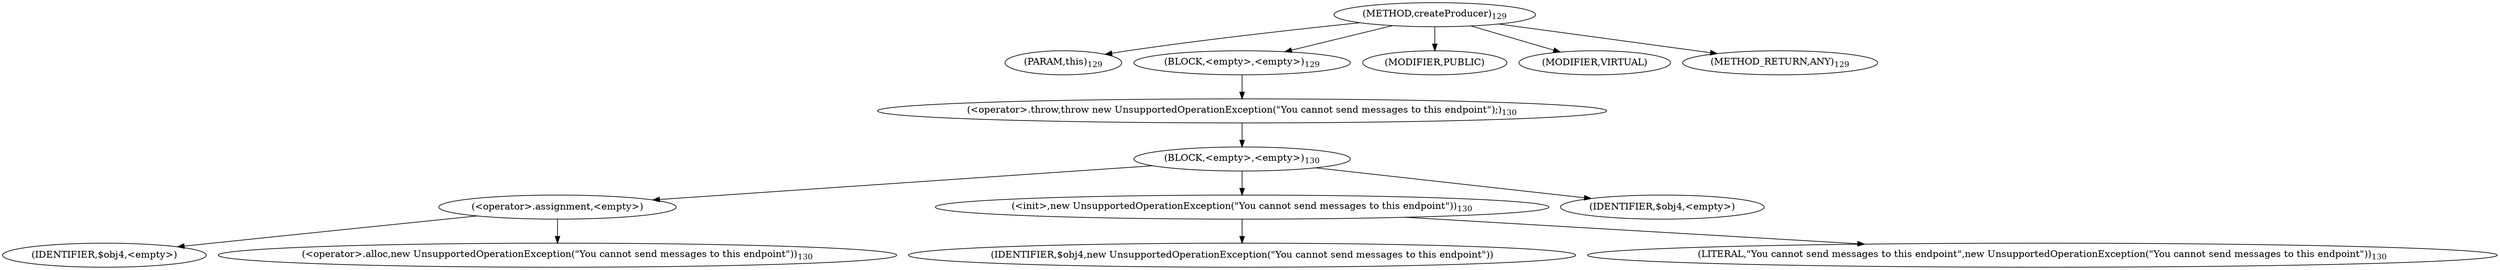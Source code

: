 digraph "createProducer" {  
"315" [label = <(METHOD,createProducer)<SUB>129</SUB>> ]
"316" [label = <(PARAM,this)<SUB>129</SUB>> ]
"317" [label = <(BLOCK,&lt;empty&gt;,&lt;empty&gt;)<SUB>129</SUB>> ]
"318" [label = <(&lt;operator&gt;.throw,throw new UnsupportedOperationException(&quot;You cannot send messages to this endpoint&quot;);)<SUB>130</SUB>> ]
"319" [label = <(BLOCK,&lt;empty&gt;,&lt;empty&gt;)<SUB>130</SUB>> ]
"320" [label = <(&lt;operator&gt;.assignment,&lt;empty&gt;)> ]
"321" [label = <(IDENTIFIER,$obj4,&lt;empty&gt;)> ]
"322" [label = <(&lt;operator&gt;.alloc,new UnsupportedOperationException(&quot;You cannot send messages to this endpoint&quot;))<SUB>130</SUB>> ]
"323" [label = <(&lt;init&gt;,new UnsupportedOperationException(&quot;You cannot send messages to this endpoint&quot;))<SUB>130</SUB>> ]
"324" [label = <(IDENTIFIER,$obj4,new UnsupportedOperationException(&quot;You cannot send messages to this endpoint&quot;))> ]
"325" [label = <(LITERAL,&quot;You cannot send messages to this endpoint&quot;,new UnsupportedOperationException(&quot;You cannot send messages to this endpoint&quot;))<SUB>130</SUB>> ]
"326" [label = <(IDENTIFIER,$obj4,&lt;empty&gt;)> ]
"327" [label = <(MODIFIER,PUBLIC)> ]
"328" [label = <(MODIFIER,VIRTUAL)> ]
"329" [label = <(METHOD_RETURN,ANY)<SUB>129</SUB>> ]
  "315" -> "316" 
  "315" -> "317" 
  "315" -> "327" 
  "315" -> "328" 
  "315" -> "329" 
  "317" -> "318" 
  "318" -> "319" 
  "319" -> "320" 
  "319" -> "323" 
  "319" -> "326" 
  "320" -> "321" 
  "320" -> "322" 
  "323" -> "324" 
  "323" -> "325" 
}

